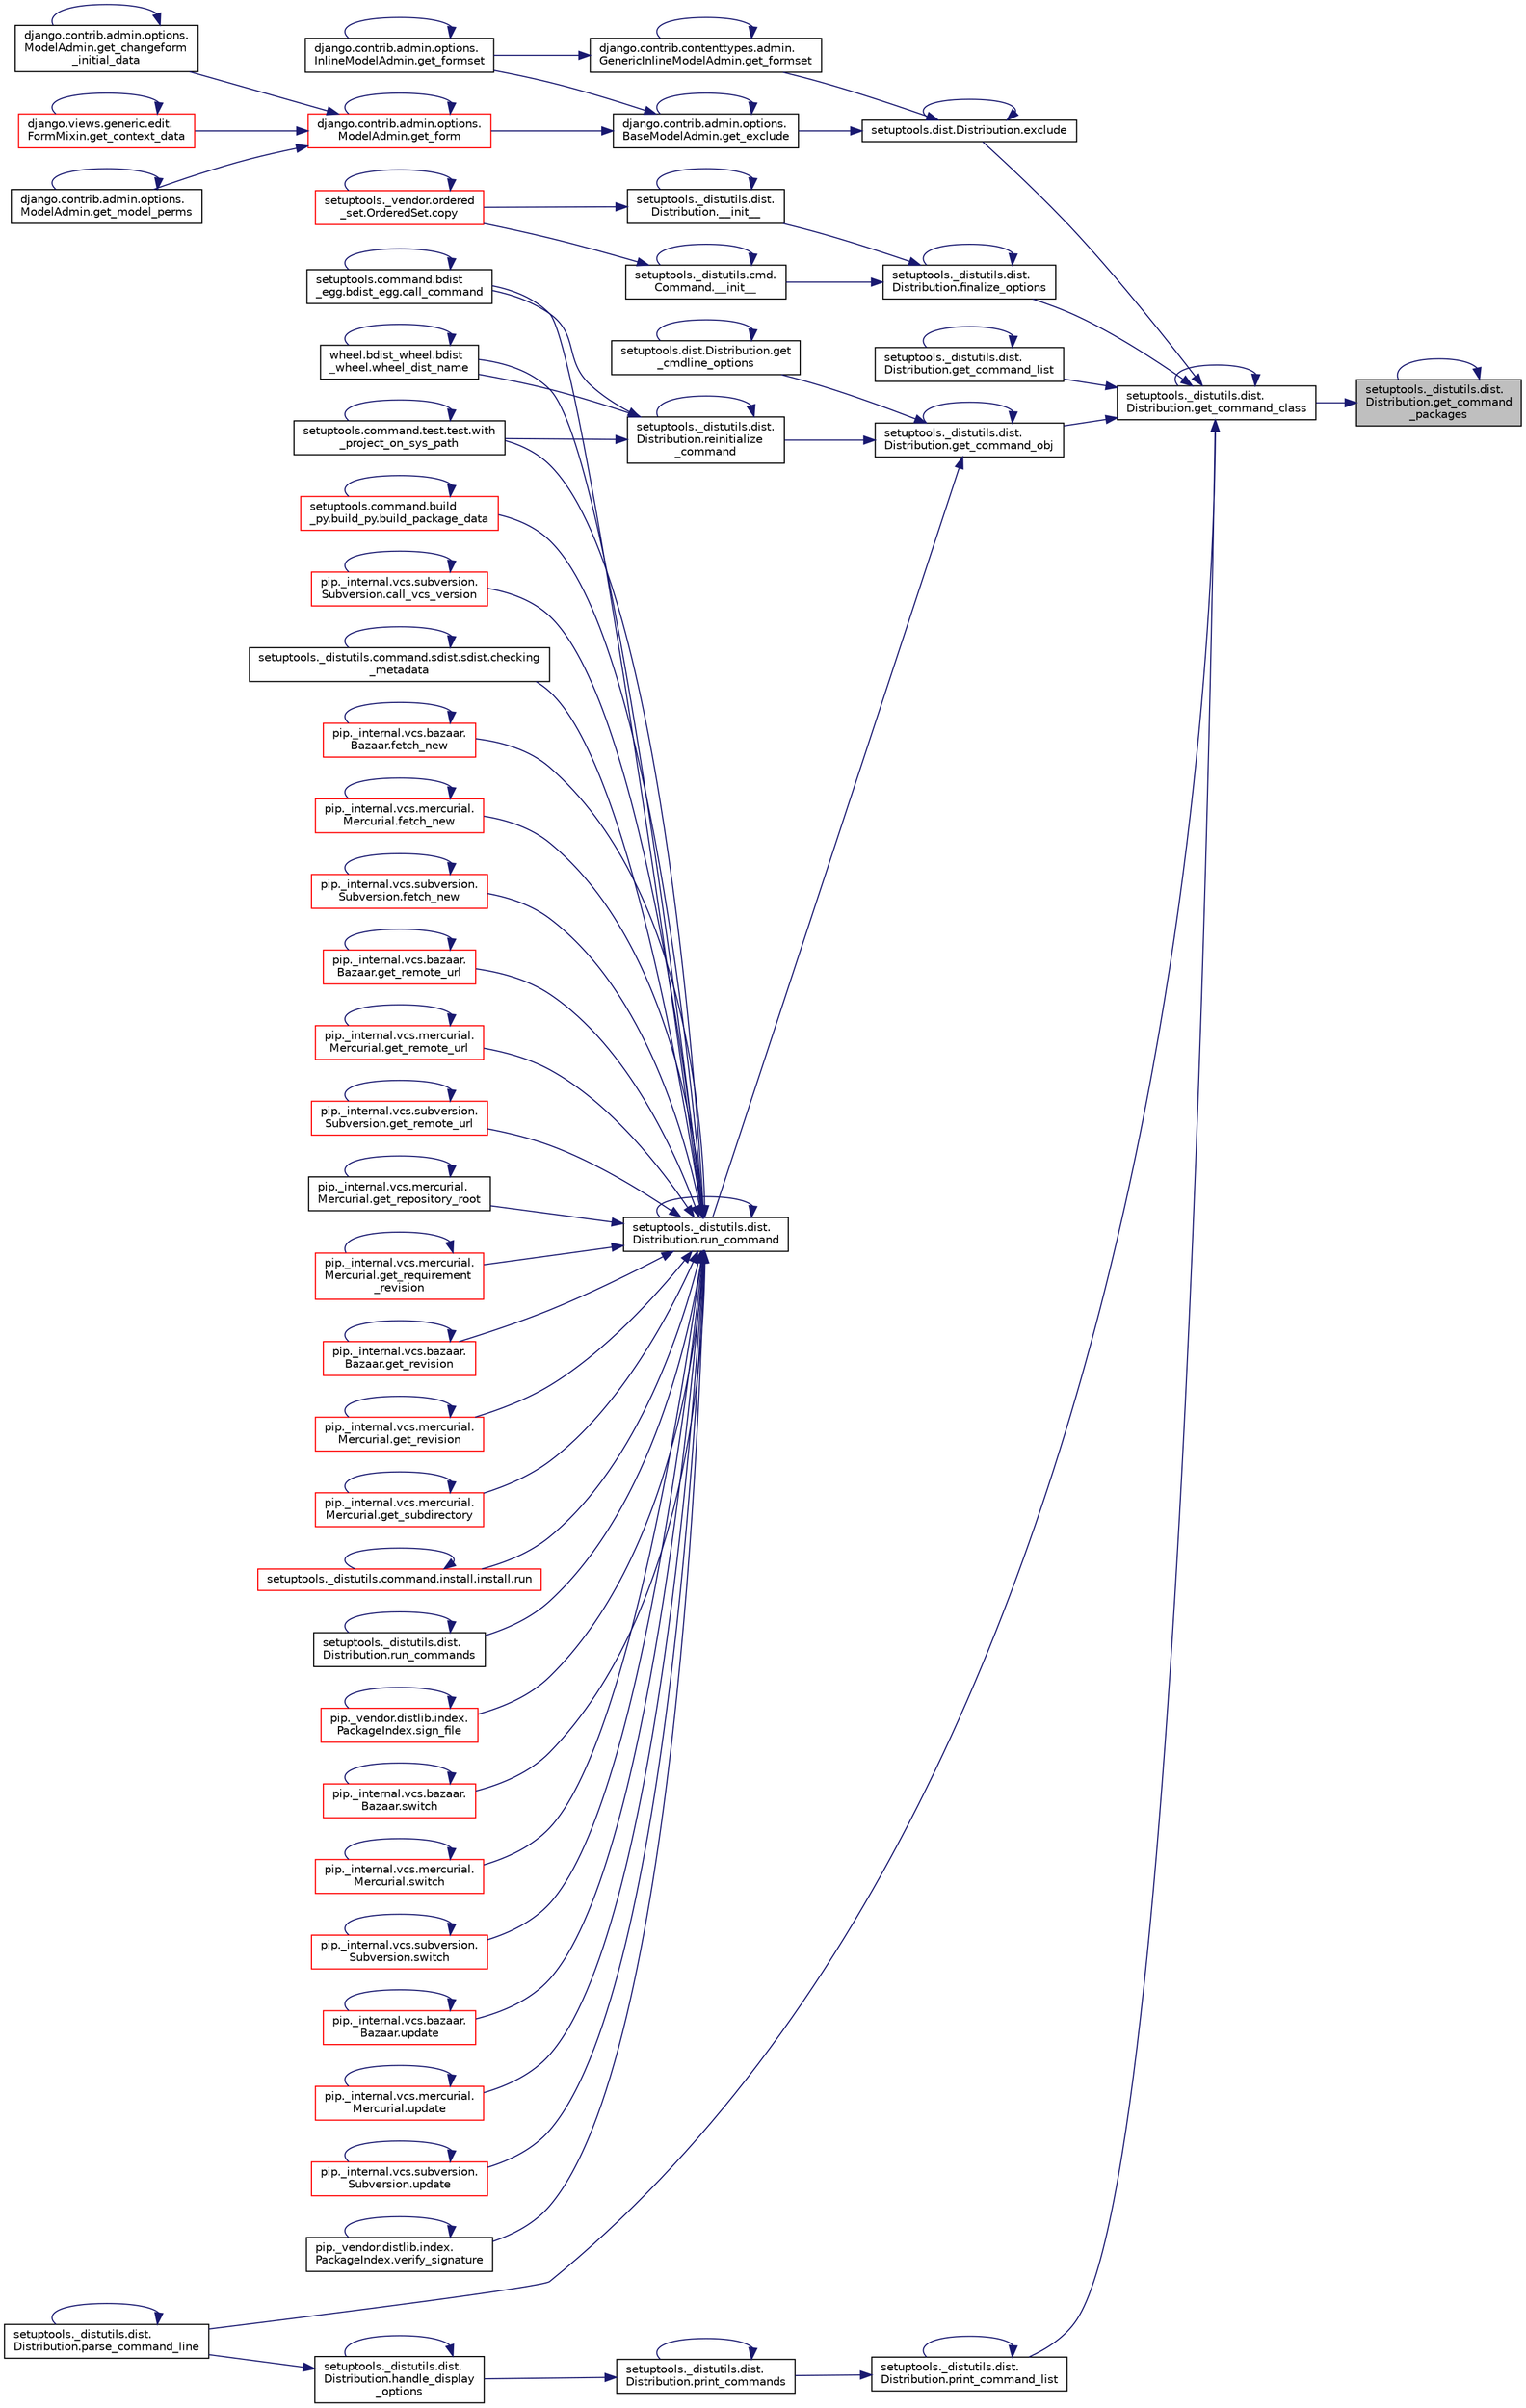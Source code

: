 digraph "setuptools._distutils.dist.Distribution.get_command_packages"
{
 // LATEX_PDF_SIZE
  edge [fontname="Helvetica",fontsize="10",labelfontname="Helvetica",labelfontsize="10"];
  node [fontname="Helvetica",fontsize="10",shape=record];
  rankdir="RL";
  Node1 [label="setuptools._distutils.dist.\lDistribution.get_command\l_packages",height=0.2,width=0.4,color="black", fillcolor="grey75", style="filled", fontcolor="black",tooltip=" "];
  Node1 -> Node2 [dir="back",color="midnightblue",fontsize="10",style="solid",fontname="Helvetica"];
  Node2 [label="setuptools._distutils.dist.\lDistribution.get_command_class",height=0.2,width=0.4,color="black", fillcolor="white", style="filled",URL="$d9/d14/classsetuptools_1_1__distutils_1_1dist_1_1_distribution.html#ae4d2002cf3e5eae8943b655ff03f1c9e",tooltip=" "];
  Node2 -> Node3 [dir="back",color="midnightblue",fontsize="10",style="solid",fontname="Helvetica"];
  Node3 [label="setuptools.dist.Distribution.exclude",height=0.2,width=0.4,color="black", fillcolor="white", style="filled",URL="$d0/d9f/classsetuptools_1_1dist_1_1_distribution.html#a6a0ff2c3ef77b2dd48ccbea4bebef3c2",tooltip=" "];
  Node3 -> Node3 [dir="back",color="midnightblue",fontsize="10",style="solid",fontname="Helvetica"];
  Node3 -> Node4 [dir="back",color="midnightblue",fontsize="10",style="solid",fontname="Helvetica"];
  Node4 [label="django.contrib.admin.options.\lBaseModelAdmin.get_exclude",height=0.2,width=0.4,color="black", fillcolor="white", style="filled",URL="$d3/dd6/classdjango_1_1contrib_1_1admin_1_1options_1_1_base_model_admin.html#ac34d58a1679cc5408b50430f9a7f0c65",tooltip=" "];
  Node4 -> Node4 [dir="back",color="midnightblue",fontsize="10",style="solid",fontname="Helvetica"];
  Node4 -> Node5 [dir="back",color="midnightblue",fontsize="10",style="solid",fontname="Helvetica"];
  Node5 [label="django.contrib.admin.options.\lModelAdmin.get_form",height=0.2,width=0.4,color="red", fillcolor="white", style="filled",URL="$d5/d05/classdjango_1_1contrib_1_1admin_1_1options_1_1_model_admin.html#abd0de623835773d013e595da1b643402",tooltip=" "];
  Node5 -> Node6 [dir="back",color="midnightblue",fontsize="10",style="solid",fontname="Helvetica"];
  Node6 [label="django.contrib.admin.options.\lModelAdmin.get_changeform\l_initial_data",height=0.2,width=0.4,color="black", fillcolor="white", style="filled",URL="$d5/d05/classdjango_1_1contrib_1_1admin_1_1options_1_1_model_admin.html#a0a240a707ea381d1b8ec1579f8955fb7",tooltip=" "];
  Node6 -> Node6 [dir="back",color="midnightblue",fontsize="10",style="solid",fontname="Helvetica"];
  Node5 -> Node7 [dir="back",color="midnightblue",fontsize="10",style="solid",fontname="Helvetica"];
  Node7 [label="django.views.generic.edit.\lFormMixin.get_context_data",height=0.2,width=0.4,color="red", fillcolor="white", style="filled",URL="$df/d6a/classdjango_1_1views_1_1generic_1_1edit_1_1_form_mixin.html#a255005d366a84c6e9cb8558c5591a182",tooltip=" "];
  Node7 -> Node7 [dir="back",color="midnightblue",fontsize="10",style="solid",fontname="Helvetica"];
  Node5 -> Node5 [dir="back",color="midnightblue",fontsize="10",style="solid",fontname="Helvetica"];
  Node5 -> Node375 [dir="back",color="midnightblue",fontsize="10",style="solid",fontname="Helvetica"];
  Node375 [label="django.contrib.admin.options.\lModelAdmin.get_model_perms",height=0.2,width=0.4,color="black", fillcolor="white", style="filled",URL="$d5/d05/classdjango_1_1contrib_1_1admin_1_1options_1_1_model_admin.html#a8367954850e2693afe42cf730ef76aff",tooltip=" "];
  Node375 -> Node375 [dir="back",color="midnightblue",fontsize="10",style="solid",fontname="Helvetica"];
  Node4 -> Node220 [dir="back",color="midnightblue",fontsize="10",style="solid",fontname="Helvetica"];
  Node220 [label="django.contrib.admin.options.\lInlineModelAdmin.get_formset",height=0.2,width=0.4,color="black", fillcolor="white", style="filled",URL="$db/dbb/classdjango_1_1contrib_1_1admin_1_1options_1_1_inline_model_admin.html#a1641ef603d6e68a212701c78caa297cb",tooltip=" "];
  Node220 -> Node220 [dir="back",color="midnightblue",fontsize="10",style="solid",fontname="Helvetica"];
  Node3 -> Node681 [dir="back",color="midnightblue",fontsize="10",style="solid",fontname="Helvetica"];
  Node681 [label="django.contrib.contenttypes.admin.\lGenericInlineModelAdmin.get_formset",height=0.2,width=0.4,color="black", fillcolor="white", style="filled",URL="$da/dec/classdjango_1_1contrib_1_1contenttypes_1_1admin_1_1_generic_inline_model_admin.html#a5849da1284eb52bd0665631a9fec4537",tooltip=" "];
  Node681 -> Node220 [dir="back",color="midnightblue",fontsize="10",style="solid",fontname="Helvetica"];
  Node681 -> Node681 [dir="back",color="midnightblue",fontsize="10",style="solid",fontname="Helvetica"];
  Node2 -> Node682 [dir="back",color="midnightblue",fontsize="10",style="solid",fontname="Helvetica"];
  Node682 [label="setuptools._distutils.dist.\lDistribution.finalize_options",height=0.2,width=0.4,color="black", fillcolor="white", style="filled",URL="$d9/d14/classsetuptools_1_1__distutils_1_1dist_1_1_distribution.html#aeaa7469b2b846ff288490d6ffd9df933",tooltip=" "];
  Node682 -> Node653 [dir="back",color="midnightblue",fontsize="10",style="solid",fontname="Helvetica"];
  Node653 [label="setuptools._distutils.dist.\lDistribution.__init__",height=0.2,width=0.4,color="black", fillcolor="white", style="filled",URL="$d9/d14/classsetuptools_1_1__distutils_1_1dist_1_1_distribution.html#a0094099b63f82cdff60b30ef26b1c9b0",tooltip=" "];
  Node653 -> Node653 [dir="back",color="midnightblue",fontsize="10",style="solid",fontname="Helvetica"];
  Node653 -> Node12 [dir="back",color="midnightblue",fontsize="10",style="solid",fontname="Helvetica"];
  Node12 [label="setuptools._vendor.ordered\l_set.OrderedSet.copy",height=0.2,width=0.4,color="red", fillcolor="white", style="filled",URL="$d0/d40/classsetuptools_1_1__vendor_1_1ordered__set_1_1_ordered_set.html#a84224c403039b9dac5d2794d85073053",tooltip=" "];
  Node12 -> Node12 [dir="back",color="midnightblue",fontsize="10",style="solid",fontname="Helvetica"];
  Node682 -> Node654 [dir="back",color="midnightblue",fontsize="10",style="solid",fontname="Helvetica"];
  Node654 [label="setuptools._distutils.cmd.\lCommand.__init__",height=0.2,width=0.4,color="black", fillcolor="white", style="filled",URL="$dd/df5/classsetuptools_1_1__distutils_1_1cmd_1_1_command.html#a8cdb4924d46154ac41da81fd78e8c295",tooltip=" "];
  Node654 -> Node654 [dir="back",color="midnightblue",fontsize="10",style="solid",fontname="Helvetica"];
  Node654 -> Node12 [dir="back",color="midnightblue",fontsize="10",style="solid",fontname="Helvetica"];
  Node682 -> Node682 [dir="back",color="midnightblue",fontsize="10",style="solid",fontname="Helvetica"];
  Node2 -> Node2 [dir="back",color="midnightblue",fontsize="10",style="solid",fontname="Helvetica"];
  Node2 -> Node683 [dir="back",color="midnightblue",fontsize="10",style="solid",fontname="Helvetica"];
  Node683 [label="setuptools._distutils.dist.\lDistribution.get_command_list",height=0.2,width=0.4,color="black", fillcolor="white", style="filled",URL="$d9/d14/classsetuptools_1_1__distutils_1_1dist_1_1_distribution.html#acf451fb2069d16d5f310ea4284c1f48e",tooltip=" "];
  Node683 -> Node683 [dir="back",color="midnightblue",fontsize="10",style="solid",fontname="Helvetica"];
  Node2 -> Node684 [dir="back",color="midnightblue",fontsize="10",style="solid",fontname="Helvetica"];
  Node684 [label="setuptools._distutils.dist.\lDistribution.get_command_obj",height=0.2,width=0.4,color="black", fillcolor="white", style="filled",URL="$d9/d14/classsetuptools_1_1__distutils_1_1dist_1_1_distribution.html#a30efa764f4c2927a684384bfa5bcb198",tooltip=" "];
  Node684 -> Node685 [dir="back",color="midnightblue",fontsize="10",style="solid",fontname="Helvetica"];
  Node685 [label="setuptools.dist.Distribution.get\l_cmdline_options",height=0.2,width=0.4,color="black", fillcolor="white", style="filled",URL="$d0/d9f/classsetuptools_1_1dist_1_1_distribution.html#ac8c369e93a63e253f99d4d2ae842b250",tooltip=" "];
  Node685 -> Node685 [dir="back",color="midnightblue",fontsize="10",style="solid",fontname="Helvetica"];
  Node684 -> Node684 [dir="back",color="midnightblue",fontsize="10",style="solid",fontname="Helvetica"];
  Node684 -> Node686 [dir="back",color="midnightblue",fontsize="10",style="solid",fontname="Helvetica"];
  Node686 [label="setuptools._distutils.dist.\lDistribution.reinitialize\l_command",height=0.2,width=0.4,color="black", fillcolor="white", style="filled",URL="$d9/d14/classsetuptools_1_1__distutils_1_1dist_1_1_distribution.html#a24f133bafe53add90f14ff703f89b0eb",tooltip=" "];
  Node686 -> Node687 [dir="back",color="midnightblue",fontsize="10",style="solid",fontname="Helvetica"];
  Node687 [label="setuptools.command.bdist\l_egg.bdist_egg.call_command",height=0.2,width=0.4,color="black", fillcolor="white", style="filled",URL="$da/daa/classsetuptools_1_1command_1_1bdist__egg_1_1bdist__egg.html#a2271a29121d1ca3f5b5ff75da1888fc3",tooltip=" "];
  Node687 -> Node687 [dir="back",color="midnightblue",fontsize="10",style="solid",fontname="Helvetica"];
  Node686 -> Node686 [dir="back",color="midnightblue",fontsize="10",style="solid",fontname="Helvetica"];
  Node686 -> Node688 [dir="back",color="midnightblue",fontsize="10",style="solid",fontname="Helvetica"];
  Node688 [label="wheel.bdist_wheel.bdist\l_wheel.wheel_dist_name",height=0.2,width=0.4,color="black", fillcolor="white", style="filled",URL="$d9/d71/classwheel_1_1bdist__wheel_1_1bdist__wheel.html#aba10ae33d2d8a103dcf0873678e2ac89",tooltip=" "];
  Node688 -> Node688 [dir="back",color="midnightblue",fontsize="10",style="solid",fontname="Helvetica"];
  Node686 -> Node689 [dir="back",color="midnightblue",fontsize="10",style="solid",fontname="Helvetica"];
  Node689 [label="setuptools.command.test.test.with\l_project_on_sys_path",height=0.2,width=0.4,color="black", fillcolor="white", style="filled",URL="$de/d1e/classsetuptools_1_1command_1_1test_1_1test.html#a6031bb41469603a2f2ddc6a0ce6070e6",tooltip=" "];
  Node689 -> Node689 [dir="back",color="midnightblue",fontsize="10",style="solid",fontname="Helvetica"];
  Node684 -> Node690 [dir="back",color="midnightblue",fontsize="10",style="solid",fontname="Helvetica"];
  Node690 [label="setuptools._distutils.dist.\lDistribution.run_command",height=0.2,width=0.4,color="black", fillcolor="white", style="filled",URL="$d9/d14/classsetuptools_1_1__distutils_1_1dist_1_1_distribution.html#a69968cc68f4d05e9f6514dac1d9c013c",tooltip=" "];
  Node690 -> Node691 [dir="back",color="midnightblue",fontsize="10",style="solid",fontname="Helvetica"];
  Node691 [label="setuptools.command.build\l_py.build_py.build_package_data",height=0.2,width=0.4,color="red", fillcolor="white", style="filled",URL="$d3/dd1/classsetuptools_1_1command_1_1build__py_1_1build__py.html#abada4e4302bf4dbdabc9b64e63f87924",tooltip=" "];
  Node691 -> Node691 [dir="back",color="midnightblue",fontsize="10",style="solid",fontname="Helvetica"];
  Node690 -> Node687 [dir="back",color="midnightblue",fontsize="10",style="solid",fontname="Helvetica"];
  Node690 -> Node693 [dir="back",color="midnightblue",fontsize="10",style="solid",fontname="Helvetica"];
  Node693 [label="pip._internal.vcs.subversion.\lSubversion.call_vcs_version",height=0.2,width=0.4,color="red", fillcolor="white", style="filled",URL="$d2/db0/classpip_1_1__internal_1_1vcs_1_1subversion_1_1_subversion.html#a28eb0ea686f7fdfb26b3672e0d936be5",tooltip=" "];
  Node693 -> Node693 [dir="back",color="midnightblue",fontsize="10",style="solid",fontname="Helvetica"];
  Node690 -> Node678 [dir="back",color="midnightblue",fontsize="10",style="solid",fontname="Helvetica"];
  Node678 [label="setuptools._distutils.command.sdist.sdist.checking\l_metadata",height=0.2,width=0.4,color="black", fillcolor="white", style="filled",URL="$d1/dd7/classsetuptools_1_1__distutils_1_1command_1_1sdist_1_1sdist.html#a5d4fd7cfb6001724ed1c00e5b45c5fb6",tooltip=" "];
  Node678 -> Node678 [dir="back",color="midnightblue",fontsize="10",style="solid",fontname="Helvetica"];
  Node690 -> Node699 [dir="back",color="midnightblue",fontsize="10",style="solid",fontname="Helvetica"];
  Node699 [label="pip._internal.vcs.bazaar.\lBazaar.fetch_new",height=0.2,width=0.4,color="red", fillcolor="white", style="filled",URL="$d6/de7/classpip_1_1__internal_1_1vcs_1_1bazaar_1_1_bazaar.html#ada94e9b2c4a6e90c813687f66c2b4746",tooltip=" "];
  Node699 -> Node699 [dir="back",color="midnightblue",fontsize="10",style="solid",fontname="Helvetica"];
  Node690 -> Node700 [dir="back",color="midnightblue",fontsize="10",style="solid",fontname="Helvetica"];
  Node700 [label="pip._internal.vcs.mercurial.\lMercurial.fetch_new",height=0.2,width=0.4,color="red", fillcolor="white", style="filled",URL="$db/da0/classpip_1_1__internal_1_1vcs_1_1mercurial_1_1_mercurial.html#a7951bc33f0d4f7a510d41c5239c88cdf",tooltip=" "];
  Node700 -> Node700 [dir="back",color="midnightblue",fontsize="10",style="solid",fontname="Helvetica"];
  Node690 -> Node696 [dir="back",color="midnightblue",fontsize="10",style="solid",fontname="Helvetica"];
  Node696 [label="pip._internal.vcs.subversion.\lSubversion.fetch_new",height=0.2,width=0.4,color="red", fillcolor="white", style="filled",URL="$d2/db0/classpip_1_1__internal_1_1vcs_1_1subversion_1_1_subversion.html#a994fcc3f75133b0a74c8774b242069bb",tooltip=" "];
  Node696 -> Node696 [dir="back",color="midnightblue",fontsize="10",style="solid",fontname="Helvetica"];
  Node690 -> Node701 [dir="back",color="midnightblue",fontsize="10",style="solid",fontname="Helvetica"];
  Node701 [label="pip._internal.vcs.bazaar.\lBazaar.get_remote_url",height=0.2,width=0.4,color="red", fillcolor="white", style="filled",URL="$d6/de7/classpip_1_1__internal_1_1vcs_1_1bazaar_1_1_bazaar.html#ac3b0249bbad8adce786c99bf28e817f6",tooltip=" "];
  Node701 -> Node701 [dir="back",color="midnightblue",fontsize="10",style="solid",fontname="Helvetica"];
  Node690 -> Node703 [dir="back",color="midnightblue",fontsize="10",style="solid",fontname="Helvetica"];
  Node703 [label="pip._internal.vcs.mercurial.\lMercurial.get_remote_url",height=0.2,width=0.4,color="red", fillcolor="white", style="filled",URL="$db/da0/classpip_1_1__internal_1_1vcs_1_1mercurial_1_1_mercurial.html#ac5ed5fbd8053ddc3e53be187130b40b1",tooltip=" "];
  Node703 -> Node703 [dir="back",color="midnightblue",fontsize="10",style="solid",fontname="Helvetica"];
  Node690 -> Node704 [dir="back",color="midnightblue",fontsize="10",style="solid",fontname="Helvetica"];
  Node704 [label="pip._internal.vcs.subversion.\lSubversion.get_remote_url",height=0.2,width=0.4,color="red", fillcolor="white", style="filled",URL="$d2/db0/classpip_1_1__internal_1_1vcs_1_1subversion_1_1_subversion.html#afdb927f50e790e769ca5f5db12dbdbd6",tooltip=" "];
  Node704 -> Node704 [dir="back",color="midnightblue",fontsize="10",style="solid",fontname="Helvetica"];
  Node690 -> Node705 [dir="back",color="midnightblue",fontsize="10",style="solid",fontname="Helvetica"];
  Node705 [label="pip._internal.vcs.mercurial.\lMercurial.get_repository_root",height=0.2,width=0.4,color="black", fillcolor="white", style="filled",URL="$db/da0/classpip_1_1__internal_1_1vcs_1_1mercurial_1_1_mercurial.html#ab6533858524d4db94a3152d526cc857e",tooltip=" "];
  Node705 -> Node705 [dir="back",color="midnightblue",fontsize="10",style="solid",fontname="Helvetica"];
  Node690 -> Node706 [dir="back",color="midnightblue",fontsize="10",style="solid",fontname="Helvetica"];
  Node706 [label="pip._internal.vcs.mercurial.\lMercurial.get_requirement\l_revision",height=0.2,width=0.4,color="red", fillcolor="white", style="filled",URL="$db/da0/classpip_1_1__internal_1_1vcs_1_1mercurial_1_1_mercurial.html#ae06c07020f616fd116cd5e794e58024d",tooltip=" "];
  Node706 -> Node706 [dir="back",color="midnightblue",fontsize="10",style="solid",fontname="Helvetica"];
  Node690 -> Node707 [dir="back",color="midnightblue",fontsize="10",style="solid",fontname="Helvetica"];
  Node707 [label="pip._internal.vcs.bazaar.\lBazaar.get_revision",height=0.2,width=0.4,color="red", fillcolor="white", style="filled",URL="$d6/de7/classpip_1_1__internal_1_1vcs_1_1bazaar_1_1_bazaar.html#a4b44437ab0ee8f6233737cf313fee76d",tooltip=" "];
  Node707 -> Node707 [dir="back",color="midnightblue",fontsize="10",style="solid",fontname="Helvetica"];
  Node690 -> Node709 [dir="back",color="midnightblue",fontsize="10",style="solid",fontname="Helvetica"];
  Node709 [label="pip._internal.vcs.mercurial.\lMercurial.get_revision",height=0.2,width=0.4,color="red", fillcolor="white", style="filled",URL="$db/da0/classpip_1_1__internal_1_1vcs_1_1mercurial_1_1_mercurial.html#a0d54acc1f07012dabd50da919be175a4",tooltip=" "];
  Node709 -> Node709 [dir="back",color="midnightblue",fontsize="10",style="solid",fontname="Helvetica"];
  Node690 -> Node710 [dir="back",color="midnightblue",fontsize="10",style="solid",fontname="Helvetica"];
  Node710 [label="pip._internal.vcs.mercurial.\lMercurial.get_subdirectory",height=0.2,width=0.4,color="red", fillcolor="white", style="filled",URL="$db/da0/classpip_1_1__internal_1_1vcs_1_1mercurial_1_1_mercurial.html#ac0f1b0065d98a02edc9d22eb5c90694b",tooltip=" "];
  Node710 -> Node710 [dir="back",color="midnightblue",fontsize="10",style="solid",fontname="Helvetica"];
  Node690 -> Node61 [dir="back",color="midnightblue",fontsize="10",style="solid",fontname="Helvetica"];
  Node61 [label="setuptools._distutils.command.install.install.run",height=0.2,width=0.4,color="red", fillcolor="white", style="filled",URL="$de/df7/classsetuptools_1_1__distutils_1_1command_1_1install_1_1install.html#ae12edd991819be7f8cb0ca36de30c3ed",tooltip=" "];
  Node61 -> Node61 [dir="back",color="midnightblue",fontsize="10",style="solid",fontname="Helvetica"];
  Node690 -> Node690 [dir="back",color="midnightblue",fontsize="10",style="solid",fontname="Helvetica"];
  Node690 -> Node711 [dir="back",color="midnightblue",fontsize="10",style="solid",fontname="Helvetica"];
  Node711 [label="setuptools._distutils.dist.\lDistribution.run_commands",height=0.2,width=0.4,color="black", fillcolor="white", style="filled",URL="$d9/d14/classsetuptools_1_1__distutils_1_1dist_1_1_distribution.html#a380bd700672c35b06b2262836c2b1320",tooltip=" "];
  Node711 -> Node711 [dir="back",color="midnightblue",fontsize="10",style="solid",fontname="Helvetica"];
  Node690 -> Node712 [dir="back",color="midnightblue",fontsize="10",style="solid",fontname="Helvetica"];
  Node712 [label="pip._vendor.distlib.index.\lPackageIndex.sign_file",height=0.2,width=0.4,color="red", fillcolor="white", style="filled",URL="$d3/df2/classpip_1_1__vendor_1_1distlib_1_1index_1_1_package_index.html#a302df05dc81ec9d37ebb5e89972c59d8",tooltip=" "];
  Node712 -> Node712 [dir="back",color="midnightblue",fontsize="10",style="solid",fontname="Helvetica"];
  Node690 -> Node714 [dir="back",color="midnightblue",fontsize="10",style="solid",fontname="Helvetica"];
  Node714 [label="pip._internal.vcs.bazaar.\lBazaar.switch",height=0.2,width=0.4,color="red", fillcolor="white", style="filled",URL="$d6/de7/classpip_1_1__internal_1_1vcs_1_1bazaar_1_1_bazaar.html#a4b0582844e574b0f3aa4042e445ec338",tooltip=" "];
  Node714 -> Node714 [dir="back",color="midnightblue",fontsize="10",style="solid",fontname="Helvetica"];
  Node690 -> Node715 [dir="back",color="midnightblue",fontsize="10",style="solid",fontname="Helvetica"];
  Node715 [label="pip._internal.vcs.mercurial.\lMercurial.switch",height=0.2,width=0.4,color="red", fillcolor="white", style="filled",URL="$db/da0/classpip_1_1__internal_1_1vcs_1_1mercurial_1_1_mercurial.html#a28bb8fa9041775818ff9446a77c44146",tooltip=" "];
  Node715 -> Node715 [dir="back",color="midnightblue",fontsize="10",style="solid",fontname="Helvetica"];
  Node690 -> Node697 [dir="back",color="midnightblue",fontsize="10",style="solid",fontname="Helvetica"];
  Node697 [label="pip._internal.vcs.subversion.\lSubversion.switch",height=0.2,width=0.4,color="red", fillcolor="white", style="filled",URL="$d2/db0/classpip_1_1__internal_1_1vcs_1_1subversion_1_1_subversion.html#a0bdef65fc1bef9f97871c1911ed12faf",tooltip=" "];
  Node697 -> Node697 [dir="back",color="midnightblue",fontsize="10",style="solid",fontname="Helvetica"];
  Node690 -> Node716 [dir="back",color="midnightblue",fontsize="10",style="solid",fontname="Helvetica"];
  Node716 [label="pip._internal.vcs.bazaar.\lBazaar.update",height=0.2,width=0.4,color="red", fillcolor="white", style="filled",URL="$d6/de7/classpip_1_1__internal_1_1vcs_1_1bazaar_1_1_bazaar.html#a0ba5a90abd295871d8f9ccd190ac58d6",tooltip=" "];
  Node716 -> Node716 [dir="back",color="midnightblue",fontsize="10",style="solid",fontname="Helvetica"];
  Node690 -> Node717 [dir="back",color="midnightblue",fontsize="10",style="solid",fontname="Helvetica"];
  Node717 [label="pip._internal.vcs.mercurial.\lMercurial.update",height=0.2,width=0.4,color="red", fillcolor="white", style="filled",URL="$db/da0/classpip_1_1__internal_1_1vcs_1_1mercurial_1_1_mercurial.html#a43f117f7c17f95fe847d20f08c608f58",tooltip=" "];
  Node717 -> Node717 [dir="back",color="midnightblue",fontsize="10",style="solid",fontname="Helvetica"];
  Node690 -> Node698 [dir="back",color="midnightblue",fontsize="10",style="solid",fontname="Helvetica"];
  Node698 [label="pip._internal.vcs.subversion.\lSubversion.update",height=0.2,width=0.4,color="red", fillcolor="white", style="filled",URL="$d2/db0/classpip_1_1__internal_1_1vcs_1_1subversion_1_1_subversion.html#af9efc6f286384fb3f4791c4c23a1633c",tooltip=" "];
  Node698 -> Node698 [dir="back",color="midnightblue",fontsize="10",style="solid",fontname="Helvetica"];
  Node690 -> Node718 [dir="back",color="midnightblue",fontsize="10",style="solid",fontname="Helvetica"];
  Node718 [label="pip._vendor.distlib.index.\lPackageIndex.verify_signature",height=0.2,width=0.4,color="black", fillcolor="white", style="filled",URL="$d3/df2/classpip_1_1__vendor_1_1distlib_1_1index_1_1_package_index.html#a54c6290115dc97752df48e2d6a7d512c",tooltip=" "];
  Node718 -> Node718 [dir="back",color="midnightblue",fontsize="10",style="solid",fontname="Helvetica"];
  Node690 -> Node688 [dir="back",color="midnightblue",fontsize="10",style="solid",fontname="Helvetica"];
  Node690 -> Node689 [dir="back",color="midnightblue",fontsize="10",style="solid",fontname="Helvetica"];
  Node2 -> Node719 [dir="back",color="midnightblue",fontsize="10",style="solid",fontname="Helvetica"];
  Node719 [label="setuptools._distutils.dist.\lDistribution.parse_command_line",height=0.2,width=0.4,color="black", fillcolor="white", style="filled",URL="$d9/d14/classsetuptools_1_1__distutils_1_1dist_1_1_distribution.html#a7bc65336d5a3689cfd0185929618c512",tooltip=" "];
  Node719 -> Node719 [dir="back",color="midnightblue",fontsize="10",style="solid",fontname="Helvetica"];
  Node2 -> Node720 [dir="back",color="midnightblue",fontsize="10",style="solid",fontname="Helvetica"];
  Node720 [label="setuptools._distutils.dist.\lDistribution.print_command_list",height=0.2,width=0.4,color="black", fillcolor="white", style="filled",URL="$d9/d14/classsetuptools_1_1__distutils_1_1dist_1_1_distribution.html#a71d112e0e1ce0730be31fd1085e72386",tooltip=" "];
  Node720 -> Node720 [dir="back",color="midnightblue",fontsize="10",style="solid",fontname="Helvetica"];
  Node720 -> Node721 [dir="back",color="midnightblue",fontsize="10",style="solid",fontname="Helvetica"];
  Node721 [label="setuptools._distutils.dist.\lDistribution.print_commands",height=0.2,width=0.4,color="black", fillcolor="white", style="filled",URL="$d9/d14/classsetuptools_1_1__distutils_1_1dist_1_1_distribution.html#aa79c673a64b82f2eb74e97c81b9962ac",tooltip=" "];
  Node721 -> Node722 [dir="back",color="midnightblue",fontsize="10",style="solid",fontname="Helvetica"];
  Node722 [label="setuptools._distutils.dist.\lDistribution.handle_display\l_options",height=0.2,width=0.4,color="black", fillcolor="white", style="filled",URL="$d9/d14/classsetuptools_1_1__distutils_1_1dist_1_1_distribution.html#a72a03ee3bafac26f10ca3e3470c91d59",tooltip=" "];
  Node722 -> Node722 [dir="back",color="midnightblue",fontsize="10",style="solid",fontname="Helvetica"];
  Node722 -> Node719 [dir="back",color="midnightblue",fontsize="10",style="solid",fontname="Helvetica"];
  Node721 -> Node721 [dir="back",color="midnightblue",fontsize="10",style="solid",fontname="Helvetica"];
  Node1 -> Node1 [dir="back",color="midnightblue",fontsize="10",style="solid",fontname="Helvetica"];
}
